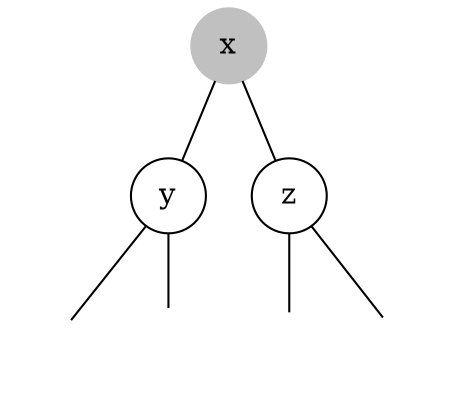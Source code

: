 graph G{
    
    {
    x [shape=circle,style=filled,color=grey];
    y [shape=circle];
    z [shape=circle];
    yl[shape=circle,style=invis];
    yr[shape=circle,style=invis];
    zl[shape=circle,style=invis];
    zr[shape=circle,style=invis];
    x -- y;
    x -- z;
    y -- yl;
    y -- yr;
    z -- zl;
    z -- zr;
    }
}

